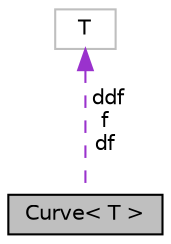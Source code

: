 digraph "Curve&lt; T &gt;"
{
  edge [fontname="Helvetica",fontsize="10",labelfontname="Helvetica",labelfontsize="10"];
  node [fontname="Helvetica",fontsize="10",shape=record];
  Node1 [label="Curve\< T \>",height=0.2,width=0.4,color="black", fillcolor="grey75", style="filled", fontcolor="black"];
  Node2 -> Node1 [dir="back",color="darkorchid3",fontsize="10",style="dashed",label=" ddf\nf\ndf" ,fontname="Helvetica"];
  Node2 [label="T",height=0.2,width=0.4,color="grey75", fillcolor="white", style="filled"];
}
